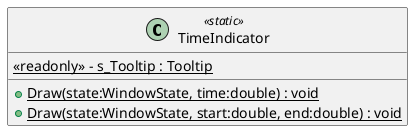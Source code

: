 @startuml
class TimeIndicator <<static>> {
    {static} <<readonly>> - s_Tooltip : Tooltip
    + {static} Draw(state:WindowState, time:double) : void
    + {static} Draw(state:WindowState, start:double, end:double) : void
}
@enduml
